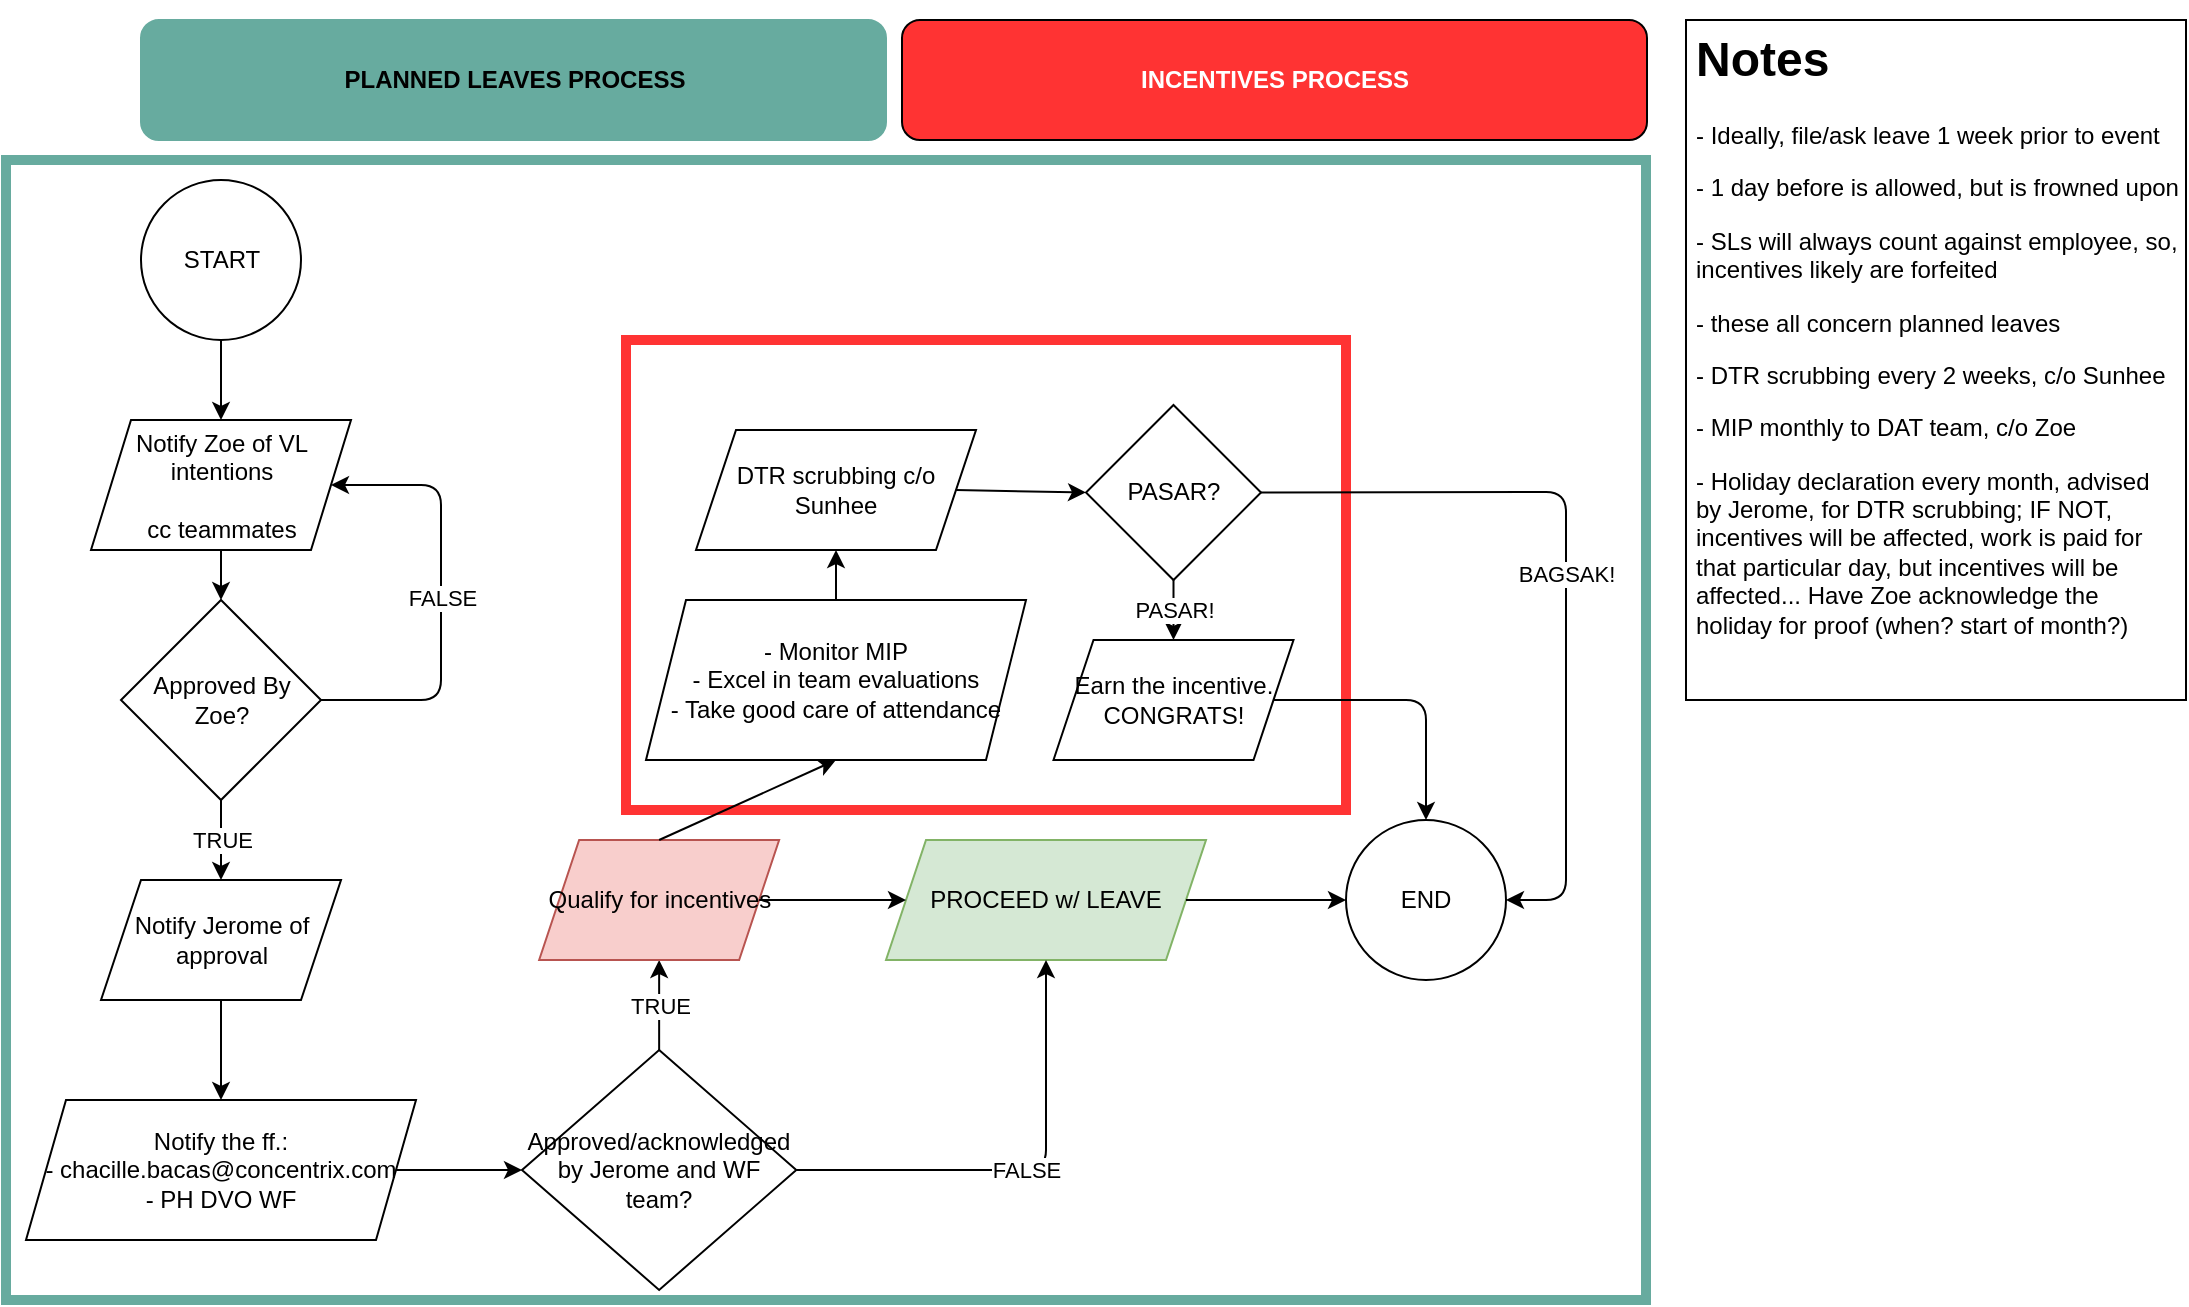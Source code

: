 <mxfile version="14.8.2" type="github"><diagram id="GpBpLONYZ5ZXcUSFGi4R" name="Page-1"><mxGraphModel dx="1422" dy="794" grid="1" gridSize="10" guides="1" tooltips="1" connect="1" arrows="1" fold="1" page="1" pageScale="1" pageWidth="850" pageHeight="1100" math="0" shadow="0"><root><mxCell id="0"/><mxCell id="1" parent="0"/><mxCell id="JD9ymk79NKfmcbDSKCvR-16" value="" style="rounded=0;whiteSpace=wrap;html=1;fillColor=none;strokeWidth=5;strokeColor=#67AB9F;" vertex="1" parent="1"><mxGeometry x="30" y="110" width="820" height="570" as="geometry"/></mxCell><mxCell id="JD9ymk79NKfmcbDSKCvR-14" value="" style="rounded=0;whiteSpace=wrap;html=1;strokeColor=#FF3333;fillColor=none;strokeWidth=5;" vertex="1" parent="1"><mxGeometry x="340" y="200" width="360" height="235" as="geometry"/></mxCell><mxCell id="p3np_038tPwjUJIj3RWY-1" value="START" style="ellipse;whiteSpace=wrap;html=1;aspect=fixed;" parent="1" vertex="1"><mxGeometry x="97.5" y="120" width="80" height="80" as="geometry"/></mxCell><mxCell id="p3np_038tPwjUJIj3RWY-2" value="Approved By Zoe?" style="rhombus;whiteSpace=wrap;html=1;" parent="1" vertex="1"><mxGeometry x="87.5" y="330" width="100" height="100" as="geometry"/></mxCell><mxCell id="p3np_038tPwjUJIj3RWY-4" value="Notify Zoe of VL intentions&lt;br&gt;&lt;br&gt;cc teammates" style="shape=parallelogram;perimeter=parallelogramPerimeter;whiteSpace=wrap;html=1;fixedSize=1;" parent="1" vertex="1"><mxGeometry x="72.5" y="240" width="130" height="65" as="geometry"/></mxCell><mxCell id="p3np_038tPwjUJIj3RWY-5" value="Notify Jerome of approval" style="shape=parallelogram;perimeter=parallelogramPerimeter;whiteSpace=wrap;html=1;fixedSize=1;" parent="1" vertex="1"><mxGeometry x="77.5" y="470" width="120" height="60" as="geometry"/></mxCell><mxCell id="p3np_038tPwjUJIj3RWY-6" value="&lt;h1&gt;Notes&lt;/h1&gt;&lt;p&gt;- Ideally, file/ask leave 1 week prior to event&lt;/p&gt;&lt;p&gt;- 1 day before is allowed, but is frowned upon&lt;/p&gt;&lt;p&gt;- SLs will always count against employee, so, incentives likely are forfeited&lt;/p&gt;&lt;p&gt;- these all concern planned leaves&lt;br&gt;&lt;/p&gt;&lt;p&gt;- DTR scrubbing every 2 weeks, c/o Sunhee&lt;/p&gt;&lt;p&gt;- MIP monthly to DAT team, c/o Zoe&lt;/p&gt;&lt;p&gt;- Holiday declaration every month, advised by Jerome, for DTR scrubbing; IF NOT, incentives will be affected, work is paid for that particular day, but incentives will be affected... Have Zoe acknowledge the holiday for proof (when? start of month?)&lt;/p&gt;" style="text;html=1;spacing=5;spacingTop=-20;whiteSpace=wrap;overflow=hidden;rounded=0;strokeColor=#000000;strokeWidth=1;" parent="1" vertex="1"><mxGeometry x="870" y="40" width="250" height="340" as="geometry"/></mxCell><mxCell id="p3np_038tPwjUJIj3RWY-8" value="Notify the ff.:&lt;br&gt;- chacille.bacas@concentrix.com&lt;br&gt;- PH DVO WF" style="shape=parallelogram;perimeter=parallelogramPerimeter;whiteSpace=wrap;html=1;fixedSize=1;" parent="1" vertex="1"><mxGeometry x="40" y="580" width="195" height="70" as="geometry"/></mxCell><mxCell id="p3np_038tPwjUJIj3RWY-9" value="END" style="ellipse;whiteSpace=wrap;html=1;aspect=fixed;" parent="1" vertex="1"><mxGeometry x="700" y="440" width="80" height="80" as="geometry"/></mxCell><mxCell id="p3np_038tPwjUJIj3RWY-10" value="FALSE" style="endArrow=classic;html=1;exitX=1;exitY=0.5;exitDx=0;exitDy=0;entryX=1;entryY=0.5;entryDx=0;entryDy=0;edgeStyle=orthogonalEdgeStyle;" parent="1" source="p3np_038tPwjUJIj3RWY-2" target="p3np_038tPwjUJIj3RWY-4" edge="1"><mxGeometry width="50" height="50" relative="1" as="geometry"><mxPoint x="287.5" y="370" as="sourcePoint"/><mxPoint x="337.5" y="320" as="targetPoint"/><Array as="points"><mxPoint x="247.5" y="380"/><mxPoint x="247.5" y="273"/></Array></mxGeometry></mxCell><mxCell id="p3np_038tPwjUJIj3RWY-11" value="" style="endArrow=classic;html=1;exitX=0.5;exitY=1;exitDx=0;exitDy=0;" parent="1" source="p3np_038tPwjUJIj3RWY-4" target="p3np_038tPwjUJIj3RWY-2" edge="1"><mxGeometry width="50" height="50" relative="1" as="geometry"><mxPoint x="17.5" y="290" as="sourcePoint"/><mxPoint x="67.5" y="240" as="targetPoint"/></mxGeometry></mxCell><mxCell id="p3np_038tPwjUJIj3RWY-12" value="" style="endArrow=classic;html=1;exitX=0.5;exitY=1;exitDx=0;exitDy=0;entryX=0.5;entryY=0;entryDx=0;entryDy=0;" parent="1" source="p3np_038tPwjUJIj3RWY-1" target="p3np_038tPwjUJIj3RWY-4" edge="1"><mxGeometry width="50" height="50" relative="1" as="geometry"><mxPoint x="37.5" y="250" as="sourcePoint"/><mxPoint x="87.5" y="200" as="targetPoint"/></mxGeometry></mxCell><mxCell id="p3np_038tPwjUJIj3RWY-13" value="TRUE" style="endArrow=classic;html=1;exitX=0.5;exitY=1;exitDx=0;exitDy=0;entryX=0.5;entryY=0;entryDx=0;entryDy=0;" parent="1" source="p3np_038tPwjUJIj3RWY-2" target="p3np_038tPwjUJIj3RWY-5" edge="1"><mxGeometry width="50" height="50" relative="1" as="geometry"><mxPoint x="7.5" y="360" as="sourcePoint"/><mxPoint x="57.5" y="310" as="targetPoint"/></mxGeometry></mxCell><mxCell id="p3np_038tPwjUJIj3RWY-14" value="" style="endArrow=classic;html=1;exitX=0.5;exitY=1;exitDx=0;exitDy=0;entryX=0.5;entryY=0;entryDx=0;entryDy=0;" parent="1" source="p3np_038tPwjUJIj3RWY-5" target="p3np_038tPwjUJIj3RWY-8" edge="1"><mxGeometry width="50" height="50" relative="1" as="geometry"><mxPoint x="277.5" y="530" as="sourcePoint"/><mxPoint x="327.5" y="480" as="targetPoint"/></mxGeometry></mxCell><mxCell id="p3np_038tPwjUJIj3RWY-15" value="PLANNED LEAVES PROCESS" style="rounded=1;whiteSpace=wrap;html=1;strokeWidth=1;fontStyle=1;strokeColor=#67AB9F;fillColor=#67AB9F;" parent="1" vertex="1"><mxGeometry x="97.5" y="40" width="372.5" height="60" as="geometry"/></mxCell><mxCell id="p3np_038tPwjUJIj3RWY-16" value="Approved/acknowledged by Jerome and WF team?" style="rhombus;whiteSpace=wrap;html=1;strokeColor=#000000;strokeWidth=1;fillColor=none;" parent="1" vertex="1"><mxGeometry x="288" y="555" width="137.14" height="120" as="geometry"/></mxCell><mxCell id="p3np_038tPwjUJIj3RWY-17" value="" style="endArrow=classic;html=1;exitX=1;exitY=0.5;exitDx=0;exitDy=0;entryX=0;entryY=0.5;entryDx=0;entryDy=0;" parent="1" source="p3np_038tPwjUJIj3RWY-8" target="p3np_038tPwjUJIj3RWY-16" edge="1"><mxGeometry width="50" height="50" relative="1" as="geometry"><mxPoint x="380" y="500" as="sourcePoint"/><mxPoint x="430" y="450" as="targetPoint"/></mxGeometry></mxCell><mxCell id="p3np_038tPwjUJIj3RWY-19" value="PROCEED w/ LEAVE" style="shape=parallelogram;perimeter=parallelogramPerimeter;whiteSpace=wrap;html=1;fixedSize=1;strokeColor=#82b366;strokeWidth=1;fillColor=#d5e8d4;" parent="1" vertex="1"><mxGeometry x="470" y="450" width="160" height="60" as="geometry"/></mxCell><mxCell id="p3np_038tPwjUJIj3RWY-20" value="TRUE" style="endArrow=classic;html=1;exitX=0.5;exitY=0;exitDx=0;exitDy=0;entryX=0.5;entryY=1;entryDx=0;entryDy=0;" parent="1" source="p3np_038tPwjUJIj3RWY-16" target="p3np_038tPwjUJIj3RWY-21" edge="1"><mxGeometry width="50" height="50" relative="1" as="geometry"><mxPoint x="220" y="570" as="sourcePoint"/><mxPoint x="270" y="520" as="targetPoint"/></mxGeometry></mxCell><mxCell id="p3np_038tPwjUJIj3RWY-21" value="Qualify for incentives" style="shape=parallelogram;perimeter=parallelogramPerimeter;whiteSpace=wrap;html=1;fixedSize=1;strokeColor=#b85450;strokeWidth=1;fillColor=#f8cecc;" parent="1" vertex="1"><mxGeometry x="296.57" y="450" width="120" height="60" as="geometry"/></mxCell><mxCell id="p3np_038tPwjUJIj3RWY-23" value="" style="endArrow=classic;html=1;exitX=1;exitY=0.5;exitDx=0;exitDy=0;entryX=0;entryY=0.5;entryDx=0;entryDy=0;" parent="1" source="p3np_038tPwjUJIj3RWY-21" target="p3np_038tPwjUJIj3RWY-19" edge="1"><mxGeometry width="50" height="50" relative="1" as="geometry"><mxPoint x="360" y="410" as="sourcePoint"/><mxPoint x="410" y="360" as="targetPoint"/></mxGeometry></mxCell><mxCell id="p3np_038tPwjUJIj3RWY-24" value="FALSE" style="endArrow=classic;html=1;exitX=1;exitY=0.5;exitDx=0;exitDy=0;entryX=0.5;entryY=1;entryDx=0;entryDy=0;" parent="1" source="p3np_038tPwjUJIj3RWY-16" target="p3np_038tPwjUJIj3RWY-19" edge="1"><mxGeometry width="50" height="50" relative="1" as="geometry"><mxPoint x="490" y="610" as="sourcePoint"/><mxPoint x="540" y="560" as="targetPoint"/><Array as="points"><mxPoint x="550" y="615"/></Array></mxGeometry></mxCell><mxCell id="JD9ymk79NKfmcbDSKCvR-1" value="DTR scrubbing c/o Sunhee" style="shape=parallelogram;perimeter=parallelogramPerimeter;whiteSpace=wrap;html=1;fixedSize=1;" vertex="1" parent="1"><mxGeometry x="375" y="245" width="140" height="60" as="geometry"/></mxCell><mxCell id="JD9ymk79NKfmcbDSKCvR-3" value="- Monitor MIP&lt;br&gt;- Excel in team evaluations&lt;br&gt;- Take good care of attendance" style="shape=parallelogram;perimeter=parallelogramPerimeter;whiteSpace=wrap;html=1;fixedSize=1;" vertex="1" parent="1"><mxGeometry x="350" y="330" width="190" height="80" as="geometry"/></mxCell><mxCell id="JD9ymk79NKfmcbDSKCvR-4" value="" style="endArrow=classic;html=1;exitX=1;exitY=0.5;exitDx=0;exitDy=0;entryX=0;entryY=0.5;entryDx=0;entryDy=0;" edge="1" parent="1" source="JD9ymk79NKfmcbDSKCvR-1" target="JD9ymk79NKfmcbDSKCvR-5"><mxGeometry width="50" height="50" relative="1" as="geometry"><mxPoint x="340" y="210" as="sourcePoint"/><mxPoint x="375" y="200" as="targetPoint"/></mxGeometry></mxCell><mxCell id="JD9ymk79NKfmcbDSKCvR-5" value="PASAR?" style="rhombus;whiteSpace=wrap;html=1;" vertex="1" parent="1"><mxGeometry x="570" y="232.5" width="87.5" height="87.5" as="geometry"/></mxCell><mxCell id="JD9ymk79NKfmcbDSKCvR-6" value="Earn the incentive. CONGRATS!" style="shape=parallelogram;perimeter=parallelogramPerimeter;whiteSpace=wrap;html=1;fixedSize=1;" vertex="1" parent="1"><mxGeometry x="553.75" y="350" width="120" height="60" as="geometry"/></mxCell><mxCell id="JD9ymk79NKfmcbDSKCvR-7" value="PASAR!" style="endArrow=classic;html=1;exitX=0.5;exitY=1;exitDx=0;exitDy=0;entryX=0.5;entryY=0;entryDx=0;entryDy=0;" edge="1" parent="1" source="JD9ymk79NKfmcbDSKCvR-5" target="JD9ymk79NKfmcbDSKCvR-6"><mxGeometry width="50" height="50" relative="1" as="geometry"><mxPoint x="570" y="190" as="sourcePoint"/><mxPoint x="620" y="140" as="targetPoint"/></mxGeometry></mxCell><mxCell id="JD9ymk79NKfmcbDSKCvR-8" value="" style="endArrow=classic;html=1;exitX=1;exitY=0.5;exitDx=0;exitDy=0;entryX=0.5;entryY=0;entryDx=0;entryDy=0;edgeStyle=orthogonalEdgeStyle;" edge="1" parent="1" source="JD9ymk79NKfmcbDSKCvR-6" target="p3np_038tPwjUJIj3RWY-9"><mxGeometry width="50" height="50" relative="1" as="geometry"><mxPoint x="630" y="450" as="sourcePoint"/><mxPoint x="680" y="400" as="targetPoint"/></mxGeometry></mxCell><mxCell id="JD9ymk79NKfmcbDSKCvR-9" value="BAGSAK!" style="endArrow=classic;html=1;exitX=1;exitY=0.5;exitDx=0;exitDy=0;entryX=1;entryY=0.5;entryDx=0;entryDy=0;" edge="1" parent="1" source="JD9ymk79NKfmcbDSKCvR-5" target="p3np_038tPwjUJIj3RWY-9"><mxGeometry width="50" height="50" relative="1" as="geometry"><mxPoint x="650" y="320" as="sourcePoint"/><mxPoint x="820" y="490" as="targetPoint"/><Array as="points"><mxPoint x="810" y="276"/><mxPoint x="810" y="480"/></Array></mxGeometry></mxCell><mxCell id="JD9ymk79NKfmcbDSKCvR-10" value="" style="endArrow=classic;html=1;exitX=1;exitY=0.5;exitDx=0;exitDy=0;entryX=0;entryY=0.5;entryDx=0;entryDy=0;" edge="1" parent="1" source="p3np_038tPwjUJIj3RWY-19" target="p3np_038tPwjUJIj3RWY-9"><mxGeometry width="50" height="50" relative="1" as="geometry"><mxPoint x="640" y="580" as="sourcePoint"/><mxPoint x="690" y="530" as="targetPoint"/></mxGeometry></mxCell><mxCell id="JD9ymk79NKfmcbDSKCvR-11" value="" style="endArrow=classic;html=1;exitX=0.5;exitY=0;exitDx=0;exitDy=0;entryX=0.5;entryY=1;entryDx=0;entryDy=0;" edge="1" parent="1" source="p3np_038tPwjUJIj3RWY-21" target="JD9ymk79NKfmcbDSKCvR-3"><mxGeometry width="50" height="50" relative="1" as="geometry"><mxPoint x="220" y="470" as="sourcePoint"/><mxPoint x="270" y="420" as="targetPoint"/></mxGeometry></mxCell><mxCell id="JD9ymk79NKfmcbDSKCvR-12" value="" style="endArrow=classic;html=1;exitX=0.5;exitY=0;exitDx=0;exitDy=0;entryX=0.5;entryY=1;entryDx=0;entryDy=0;" edge="1" parent="1" source="JD9ymk79NKfmcbDSKCvR-3" target="JD9ymk79NKfmcbDSKCvR-1"><mxGeometry width="50" height="50" relative="1" as="geometry"><mxPoint x="240" y="490" as="sourcePoint"/><mxPoint x="290" y="440" as="targetPoint"/></mxGeometry></mxCell><mxCell id="JD9ymk79NKfmcbDSKCvR-15" value="&lt;font color=&quot;#ffffff&quot;&gt;INCENTIVES PROCESS&lt;/font&gt;" style="rounded=1;whiteSpace=wrap;html=1;strokeWidth=1;fontStyle=1;fillColor=#FF3333;" vertex="1" parent="1"><mxGeometry x="478" y="40" width="372.5" height="60" as="geometry"/></mxCell></root></mxGraphModel></diagram></mxfile>